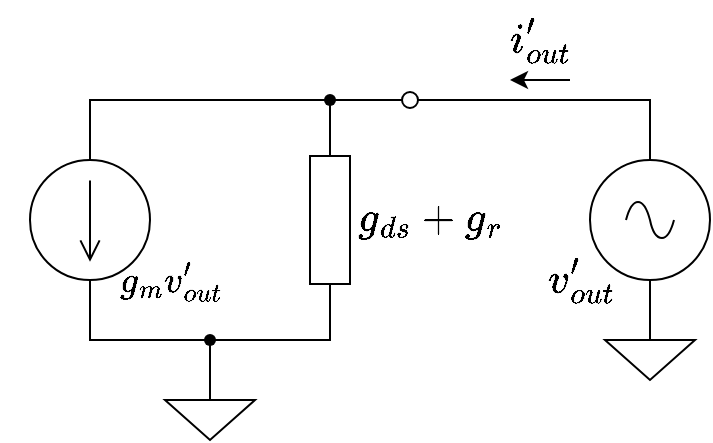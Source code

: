 <mxfile version="24.1.0" type="device">
  <diagram name="ページ1" id="OXOej1m8hmkwoumKmXQp">
    <mxGraphModel dx="560" dy="421" grid="1" gridSize="10" guides="1" tooltips="1" connect="1" arrows="1" fold="1" page="1" pageScale="1" pageWidth="827" pageHeight="1169" math="1" shadow="0">
      <root>
        <mxCell id="0" />
        <mxCell id="1" parent="0" />
        <mxCell id="_adTdZ9gG_cl6HBMPqju-41" value="`v_{out}^{&#39;}`" style="text;html=1;align=center;verticalAlign=middle;resizable=0;points=[];autosize=1;strokeColor=none;fillColor=none;fontFamily=Helvetica;fontSize=18;fontColor=default;labelBackgroundColor=default;" vertex="1" parent="1">
          <mxGeometry x="905" y="410" width="120" height="40" as="geometry" />
        </mxCell>
        <mxCell id="_adTdZ9gG_cl6HBMPqju-7" value="`g_{m}v_{out}^{&#39;}`" style="text;html=1;align=center;verticalAlign=middle;resizable=0;points=[];autosize=1;strokeColor=none;fillColor=none;fontFamily=Times New Roman;fontSize=18;fontColor=default;labelBackgroundColor=default;" vertex="1" parent="1">
          <mxGeometry x="675" y="410" width="170" height="40" as="geometry" />
        </mxCell>
        <mxCell id="_adTdZ9gG_cl6HBMPqju-2" value="" style="pointerEvents=1;verticalLabelPosition=bottom;shadow=0;dashed=0;align=center;html=1;verticalAlign=top;shape=mxgraph.electrical.signal_sources.source;aspect=fixed;points=[[0.5,0,0],[1,0.5,0],[0.5,1,0],[0,0.5,0]];elSignalType=dc1;direction=south;" vertex="1" parent="1">
          <mxGeometry x="690" y="370" width="60" height="60" as="geometry" />
        </mxCell>
        <mxCell id="_adTdZ9gG_cl6HBMPqju-6" value="" style="pointerEvents=1;verticalLabelPosition=bottom;shadow=0;dashed=0;align=center;html=1;verticalAlign=top;shape=mxgraph.electrical.resistors.resistor_1;fontFamily=Times New Roman;fontSize=14;fontColor=default;labelBackgroundColor=default;fillColor=none;gradientColor=none;direction=south;" vertex="1" parent="1">
          <mxGeometry x="830" y="350" width="20" height="100" as="geometry" />
        </mxCell>
        <mxCell id="_adTdZ9gG_cl6HBMPqju-10" value="" style="verticalLabelPosition=bottom;shadow=0;dashed=0;align=center;html=1;verticalAlign=top;strokeWidth=1;shape=ellipse;perimeter=ellipsePerimeter;fontFamily=Helvetica;fontSize=11;fontColor=default;labelBackgroundColor=default;aspect=fixed;" vertex="1" parent="1">
          <mxGeometry x="876" y="336" width="8" height="8" as="geometry" />
        </mxCell>
        <mxCell id="_adTdZ9gG_cl6HBMPqju-23" value="" style="shape=waypoint;sketch=0;fillStyle=solid;size=6;pointerEvents=1;points=[];fillColor=none;resizable=0;rotatable=0;perimeter=centerPerimeter;snapToPoint=1;fontFamily=Helvetica;fontSize=11;fontColor=default;labelBackgroundColor=default;" vertex="1" parent="1">
          <mxGeometry x="830" y="330" width="20" height="20" as="geometry" />
        </mxCell>
        <mxCell id="_adTdZ9gG_cl6HBMPqju-24" style="edgeStyle=orthogonalEdgeStyle;rounded=0;orthogonalLoop=1;jettySize=auto;html=1;exitX=0;exitY=0.5;exitDx=0;exitDy=0;exitPerimeter=0;entryX=0.514;entryY=0.912;entryDx=0;entryDy=0;entryPerimeter=0;strokeColor=default;align=center;verticalAlign=middle;fontFamily=Helvetica;fontSize=11;fontColor=default;labelBackgroundColor=default;endArrow=none;endFill=0;" edge="1" parent="1" source="_adTdZ9gG_cl6HBMPqju-6" target="_adTdZ9gG_cl6HBMPqju-23">
          <mxGeometry relative="1" as="geometry" />
        </mxCell>
        <mxCell id="_adTdZ9gG_cl6HBMPqju-25" style="edgeStyle=orthogonalEdgeStyle;rounded=0;orthogonalLoop=1;jettySize=auto;html=1;exitX=0;exitY=0.5;exitDx=0;exitDy=0;entryX=1.011;entryY=0.558;entryDx=0;entryDy=0;entryPerimeter=0;strokeColor=default;align=center;verticalAlign=middle;fontFamily=Helvetica;fontSize=11;fontColor=default;labelBackgroundColor=default;endArrow=none;endFill=0;" edge="1" parent="1" source="_adTdZ9gG_cl6HBMPqju-10" target="_adTdZ9gG_cl6HBMPqju-23">
          <mxGeometry relative="1" as="geometry" />
        </mxCell>
        <mxCell id="_adTdZ9gG_cl6HBMPqju-26" style="edgeStyle=orthogonalEdgeStyle;rounded=0;orthogonalLoop=1;jettySize=auto;html=1;exitX=0;exitY=0.5;exitDx=0;exitDy=0;exitPerimeter=0;entryX=0.035;entryY=0.455;entryDx=0;entryDy=0;entryPerimeter=0;strokeColor=default;align=center;verticalAlign=middle;fontFamily=Helvetica;fontSize=11;fontColor=default;labelBackgroundColor=default;endArrow=none;endFill=0;" edge="1" parent="1" source="_adTdZ9gG_cl6HBMPqju-2" target="_adTdZ9gG_cl6HBMPqju-23">
          <mxGeometry relative="1" as="geometry">
            <Array as="points">
              <mxPoint x="720" y="340" />
            </Array>
          </mxGeometry>
        </mxCell>
        <mxCell id="_adTdZ9gG_cl6HBMPqju-50" style="edgeStyle=orthogonalEdgeStyle;rounded=0;orthogonalLoop=1;jettySize=auto;html=1;exitX=0.5;exitY=0;exitDx=0;exitDy=0;exitPerimeter=0;entryX=1;entryY=0.5;entryDx=0;entryDy=0;strokeColor=default;align=center;verticalAlign=middle;fontFamily=Helvetica;fontSize=18;fontColor=default;labelBackgroundColor=default;endArrow=none;endFill=0;" edge="1" parent="1" source="_adTdZ9gG_cl6HBMPqju-31" target="_adTdZ9gG_cl6HBMPqju-10">
          <mxGeometry relative="1" as="geometry" />
        </mxCell>
        <mxCell id="_adTdZ9gG_cl6HBMPqju-31" value="" style="pointerEvents=1;verticalLabelPosition=bottom;shadow=0;dashed=0;align=center;html=1;verticalAlign=top;shape=mxgraph.electrical.signal_sources.source;aspect=fixed;points=[[0.5,0,0],[1,0.5,0],[0.5,1,0],[0,0.5,0]];elSignalType=ac;fontFamily=Helvetica;fontSize=11;fontColor=default;labelBackgroundColor=default;" vertex="1" parent="1">
          <mxGeometry x="970" y="370" width="60" height="60" as="geometry" />
        </mxCell>
        <mxCell id="_adTdZ9gG_cl6HBMPqju-32" value="" style="pointerEvents=1;verticalLabelPosition=bottom;shadow=0;dashed=0;align=center;html=1;verticalAlign=top;shape=mxgraph.electrical.signal_sources.signal_ground;fontFamily=Helvetica;fontSize=11;fontColor=default;labelBackgroundColor=default;" vertex="1" parent="1">
          <mxGeometry x="977.5" y="450" width="45" height="30" as="geometry" />
        </mxCell>
        <mxCell id="_adTdZ9gG_cl6HBMPqju-34" style="edgeStyle=orthogonalEdgeStyle;rounded=0;orthogonalLoop=1;jettySize=auto;html=1;exitX=0.5;exitY=1;exitDx=0;exitDy=0;exitPerimeter=0;entryX=0.5;entryY=0;entryDx=0;entryDy=0;entryPerimeter=0;strokeColor=default;align=center;verticalAlign=middle;fontFamily=Helvetica;fontSize=11;fontColor=default;labelBackgroundColor=default;endArrow=none;endFill=0;" edge="1" parent="1" source="_adTdZ9gG_cl6HBMPqju-31" target="_adTdZ9gG_cl6HBMPqju-32">
          <mxGeometry relative="1" as="geometry" />
        </mxCell>
        <mxCell id="_adTdZ9gG_cl6HBMPqju-39" value="" style="endArrow=classic;html=1;rounded=0;strokeColor=default;align=center;verticalAlign=middle;fontFamily=Helvetica;fontSize=11;fontColor=default;labelBackgroundColor=default;" edge="1" parent="1">
          <mxGeometry width="50" height="50" relative="1" as="geometry">
            <mxPoint x="960" y="330" as="sourcePoint" />
            <mxPoint x="930" y="330" as="targetPoint" />
          </mxGeometry>
        </mxCell>
        <mxCell id="_adTdZ9gG_cl6HBMPqju-40" value="`i_{out}^{&#39;}`" style="text;html=1;align=center;verticalAlign=middle;resizable=0;points=[];autosize=1;strokeColor=none;fillColor=none;fontFamily=Helvetica;fontSize=18;fontColor=default;labelBackgroundColor=default;" vertex="1" parent="1">
          <mxGeometry x="890" y="290" width="110" height="40" as="geometry" />
        </mxCell>
        <mxCell id="_adTdZ9gG_cl6HBMPqju-43" value="`g_{ds}+g_{r}`" style="text;html=1;align=center;verticalAlign=middle;resizable=0;points=[];autosize=1;strokeColor=none;fillColor=none;fontFamily=Helvetica;fontSize=18;fontColor=default;labelBackgroundColor=default;" vertex="1" parent="1">
          <mxGeometry x="820" y="380" width="140" height="40" as="geometry" />
        </mxCell>
        <mxCell id="_adTdZ9gG_cl6HBMPqju-45" value="" style="shape=waypoint;sketch=0;fillStyle=solid;size=6;pointerEvents=1;points=[];fillColor=none;resizable=0;rotatable=0;perimeter=centerPerimeter;snapToPoint=1;fontFamily=Helvetica;fontSize=11;fontColor=default;labelBackgroundColor=default;" vertex="1" parent="1">
          <mxGeometry x="770" y="450" width="20" height="20" as="geometry" />
        </mxCell>
        <mxCell id="_adTdZ9gG_cl6HBMPqju-46" style="edgeStyle=orthogonalEdgeStyle;rounded=0;orthogonalLoop=1;jettySize=auto;html=1;exitX=1;exitY=0.5;exitDx=0;exitDy=0;exitPerimeter=0;entryX=0.075;entryY=0.438;entryDx=0;entryDy=0;entryPerimeter=0;strokeColor=default;align=center;verticalAlign=middle;fontFamily=Helvetica;fontSize=18;fontColor=default;labelBackgroundColor=default;endArrow=none;endFill=0;" edge="1" parent="1" source="_adTdZ9gG_cl6HBMPqju-2" target="_adTdZ9gG_cl6HBMPqju-45">
          <mxGeometry relative="1" as="geometry">
            <Array as="points">
              <mxPoint x="720" y="460" />
              <mxPoint x="790" y="460" />
            </Array>
          </mxGeometry>
        </mxCell>
        <mxCell id="_adTdZ9gG_cl6HBMPqju-47" style="edgeStyle=orthogonalEdgeStyle;rounded=0;orthogonalLoop=1;jettySize=auto;html=1;exitX=1;exitY=0.5;exitDx=0;exitDy=0;exitPerimeter=0;entryX=0.898;entryY=0.363;entryDx=0;entryDy=0;entryPerimeter=0;strokeColor=default;align=center;verticalAlign=middle;fontFamily=Helvetica;fontSize=18;fontColor=default;labelBackgroundColor=default;endArrow=none;endFill=0;" edge="1" parent="1" source="_adTdZ9gG_cl6HBMPqju-6" target="_adTdZ9gG_cl6HBMPqju-45">
          <mxGeometry relative="1" as="geometry">
            <Array as="points">
              <mxPoint x="840" y="460" />
              <mxPoint x="790" y="460" />
            </Array>
          </mxGeometry>
        </mxCell>
        <mxCell id="_adTdZ9gG_cl6HBMPqju-48" value="" style="pointerEvents=1;verticalLabelPosition=bottom;shadow=0;dashed=0;align=center;html=1;verticalAlign=top;shape=mxgraph.electrical.signal_sources.signal_ground;fontFamily=Helvetica;fontSize=11;fontColor=default;labelBackgroundColor=default;" vertex="1" parent="1">
          <mxGeometry x="757.5" y="480" width="45" height="30" as="geometry" />
        </mxCell>
        <mxCell id="_adTdZ9gG_cl6HBMPqju-49" style="edgeStyle=orthogonalEdgeStyle;rounded=0;orthogonalLoop=1;jettySize=auto;html=1;entryX=0.495;entryY=0.934;entryDx=0;entryDy=0;entryPerimeter=0;strokeColor=default;align=center;verticalAlign=middle;fontFamily=Helvetica;fontSize=18;fontColor=default;labelBackgroundColor=default;endArrow=none;endFill=0;" edge="1" parent="1" source="_adTdZ9gG_cl6HBMPqju-48" target="_adTdZ9gG_cl6HBMPqju-45">
          <mxGeometry relative="1" as="geometry" />
        </mxCell>
      </root>
    </mxGraphModel>
  </diagram>
</mxfile>
